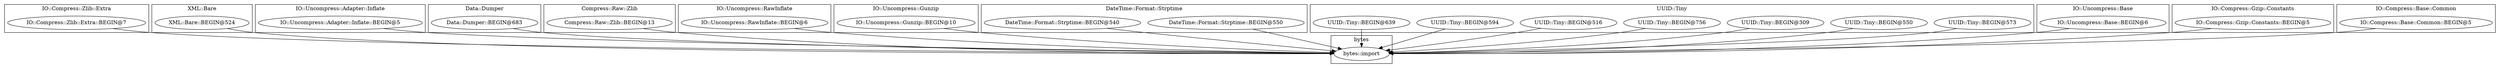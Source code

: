 digraph {
graph [overlap=false]
subgraph cluster_IO_Compress_Zlib_Extra {
	label="IO::Compress::Zlib::Extra";
	"IO::Compress::Zlib::Extra::BEGIN@7";
}
subgraph cluster_XML_Bare {
	label="XML::Bare";
	"XML::Bare::BEGIN@524";
}
subgraph cluster_bytes {
	label="bytes";
	"bytes::import";
}
subgraph cluster_IO_Uncompress_Adapter_Inflate {
	label="IO::Uncompress::Adapter::Inflate";
	"IO::Uncompress::Adapter::Inflate::BEGIN@5";
}
subgraph cluster_Data_Dumper {
	label="Data::Dumper";
	"Data::Dumper::BEGIN@683";
}
subgraph cluster_Compress_Raw_Zlib {
	label="Compress::Raw::Zlib";
	"Compress::Raw::Zlib::BEGIN@13";
}
subgraph cluster_IO_Uncompress_RawInflate {
	label="IO::Uncompress::RawInflate";
	"IO::Uncompress::RawInflate::BEGIN@6";
}
subgraph cluster_IO_Uncompress_Gunzip {
	label="IO::Uncompress::Gunzip";
	"IO::Uncompress::Gunzip::BEGIN@10";
}
subgraph cluster_DateTime_Format_Strptime {
	label="DateTime::Format::Strptime";
	"DateTime::Format::Strptime::BEGIN@550";
	"DateTime::Format::Strptime::BEGIN@540";
}
subgraph cluster_UUID_Tiny {
	label="UUID::Tiny";
	"UUID::Tiny::BEGIN@573";
	"UUID::Tiny::BEGIN@550";
	"UUID::Tiny::BEGIN@309";
	"UUID::Tiny::BEGIN@756";
	"UUID::Tiny::BEGIN@516";
	"UUID::Tiny::BEGIN@594";
	"UUID::Tiny::BEGIN@639";
}
subgraph cluster_IO_Uncompress_Base {
	label="IO::Uncompress::Base";
	"IO::Uncompress::Base::BEGIN@6";
}
subgraph cluster_IO_Compress_Gzip_Constants {
	label="IO::Compress::Gzip::Constants";
	"IO::Compress::Gzip::Constants::BEGIN@5";
}
subgraph cluster_IO_Compress_Base_Common {
	label="IO::Compress::Base::Common";
	"IO::Compress::Base::Common::BEGIN@5";
}
"Data::Dumper::BEGIN@683" -> "bytes::import";
"UUID::Tiny::BEGIN@594" -> "bytes::import";
"UUID::Tiny::BEGIN@639" -> "bytes::import";
"IO::Compress::Base::Common::BEGIN@5" -> "bytes::import";
"UUID::Tiny::BEGIN@309" -> "bytes::import";
"DateTime::Format::Strptime::BEGIN@550" -> "bytes::import";
"UUID::Tiny::BEGIN@516" -> "bytes::import";
"IO::Uncompress::Adapter::Inflate::BEGIN@5" -> "bytes::import";
"UUID::Tiny::BEGIN@573" -> "bytes::import";
"IO::Compress::Gzip::Constants::BEGIN@5" -> "bytes::import";
"UUID::Tiny::BEGIN@756" -> "bytes::import";
"XML::Bare::BEGIN@524" -> "bytes::import";
"IO::Compress::Zlib::Extra::BEGIN@7" -> "bytes::import";
"IO::Uncompress::Base::BEGIN@6" -> "bytes::import";
"IO::Uncompress::Gunzip::BEGIN@10" -> "bytes::import";
"Compress::Raw::Zlib::BEGIN@13" -> "bytes::import";
"UUID::Tiny::BEGIN@550" -> "bytes::import";
"IO::Uncompress::RawInflate::BEGIN@6" -> "bytes::import";
"DateTime::Format::Strptime::BEGIN@540" -> "bytes::import";
}
